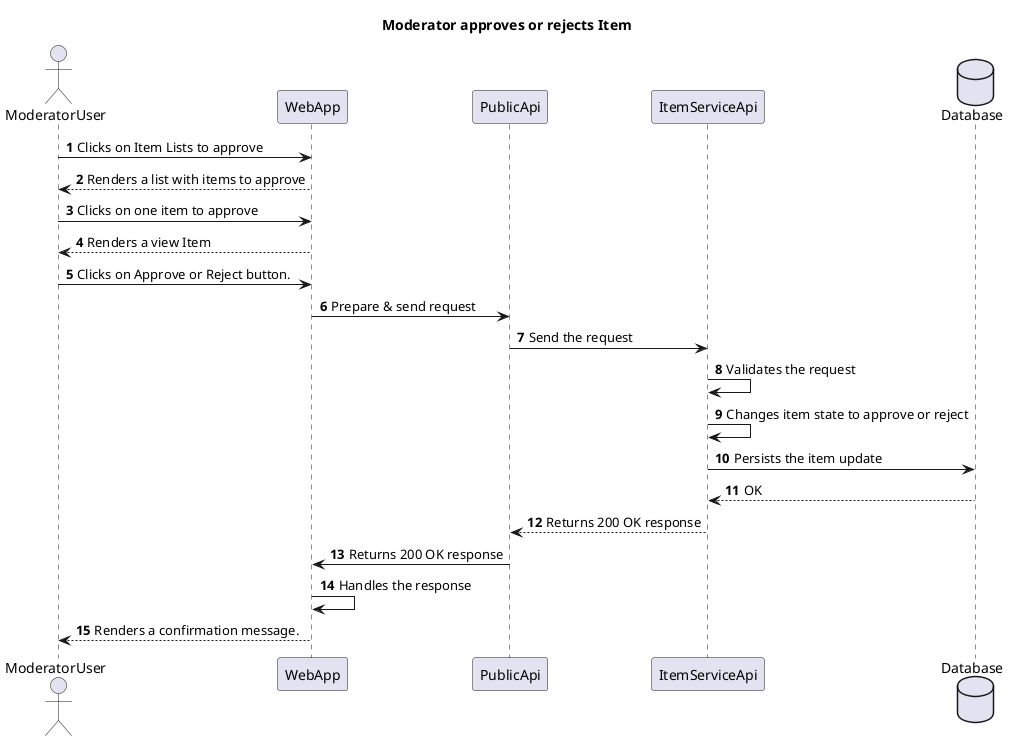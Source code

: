 @startuml
title Moderator approves or rejects Item

autonumber

actor ModeratorUser
participant WebApp
participant PublicApi
participant ItemServiceApi
database Database

ModeratorUser -> WebApp : Clicks on Item Lists to approve
WebApp --> ModeratorUser: Renders a list with items to approve
ModeratorUser -> WebApp: Clicks on one item to approve
WebApp --> ModeratorUser: Renders a view Item
ModeratorUser -> WebApp: Clicks on Approve or Reject button.
WebApp -> PublicApi: Prepare & send request
PublicApi -> ItemServiceApi: Send the request
ItemServiceApi -> ItemServiceApi: Validates the request
ItemServiceApi -> ItemServiceApi: Changes item state to approve or reject
ItemServiceApi -> Database : Persists the item update
Database --> ItemServiceApi: OK
ItemServiceApi --> PublicApi: Returns 200 OK response
PublicApi -> WebApp:  Returns 200 OK response
WebApp -> WebApp: Handles the response
WebApp --> ModeratorUser: Renders a confirmation message.

@enduml